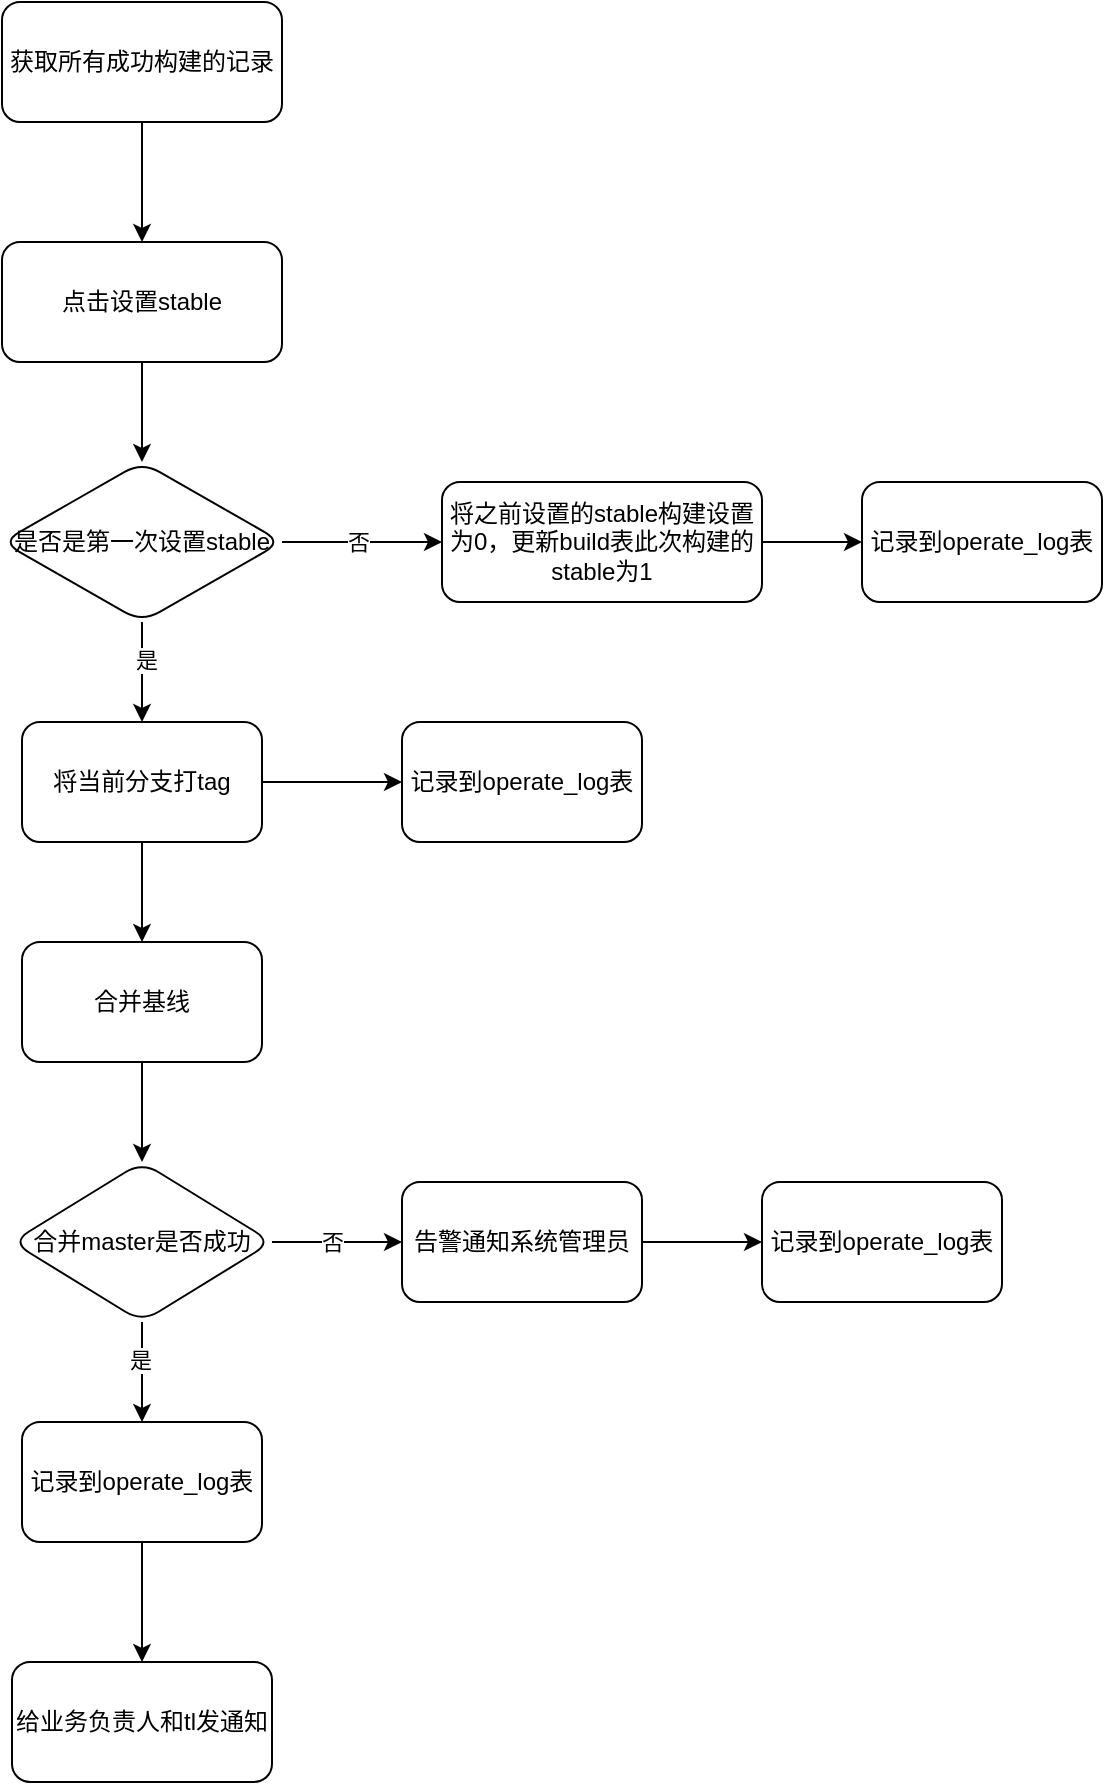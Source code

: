 <mxfile version="22.1.9" type="github">
  <diagram name="第 1 页" id="67K8c02Mb7CR_brThZ4o">
    <mxGraphModel dx="867" dy="551" grid="1" gridSize="10" guides="1" tooltips="1" connect="1" arrows="1" fold="1" page="1" pageScale="1" pageWidth="827" pageHeight="1169" math="0" shadow="0">
      <root>
        <mxCell id="0" />
        <mxCell id="1" parent="0" />
        <mxCell id="hhd8s7zhzYB81NyCpZZc-3" value="" style="edgeStyle=orthogonalEdgeStyle;rounded=0;orthogonalLoop=1;jettySize=auto;html=1;" edge="1" parent="1" source="hhd8s7zhzYB81NyCpZZc-1" target="hhd8s7zhzYB81NyCpZZc-2">
          <mxGeometry relative="1" as="geometry" />
        </mxCell>
        <mxCell id="hhd8s7zhzYB81NyCpZZc-1" value="获取所有成功构建的记录" style="rounded=1;whiteSpace=wrap;html=1;" vertex="1" parent="1">
          <mxGeometry x="200" y="40" width="140" height="60" as="geometry" />
        </mxCell>
        <mxCell id="hhd8s7zhzYB81NyCpZZc-5" value="" style="edgeStyle=orthogonalEdgeStyle;rounded=0;orthogonalLoop=1;jettySize=auto;html=1;" edge="1" parent="1" source="hhd8s7zhzYB81NyCpZZc-2" target="hhd8s7zhzYB81NyCpZZc-4">
          <mxGeometry relative="1" as="geometry" />
        </mxCell>
        <mxCell id="hhd8s7zhzYB81NyCpZZc-2" value="点击设置stable" style="whiteSpace=wrap;html=1;rounded=1;" vertex="1" parent="1">
          <mxGeometry x="200" y="160" width="140" height="60" as="geometry" />
        </mxCell>
        <mxCell id="hhd8s7zhzYB81NyCpZZc-11" value="" style="edgeStyle=orthogonalEdgeStyle;rounded=0;orthogonalLoop=1;jettySize=auto;html=1;" edge="1" parent="1" source="hhd8s7zhzYB81NyCpZZc-4" target="hhd8s7zhzYB81NyCpZZc-10">
          <mxGeometry relative="1" as="geometry" />
        </mxCell>
        <mxCell id="hhd8s7zhzYB81NyCpZZc-14" value="否" style="edgeLabel;html=1;align=center;verticalAlign=middle;resizable=0;points=[];" vertex="1" connectable="0" parent="hhd8s7zhzYB81NyCpZZc-11">
          <mxGeometry x="-0.067" relative="1" as="geometry">
            <mxPoint as="offset" />
          </mxGeometry>
        </mxCell>
        <mxCell id="hhd8s7zhzYB81NyCpZZc-30" value="" style="edgeStyle=orthogonalEdgeStyle;rounded=0;orthogonalLoop=1;jettySize=auto;html=1;" edge="1" parent="1" source="hhd8s7zhzYB81NyCpZZc-4" target="hhd8s7zhzYB81NyCpZZc-29">
          <mxGeometry relative="1" as="geometry" />
        </mxCell>
        <mxCell id="hhd8s7zhzYB81NyCpZZc-31" value="是" style="edgeLabel;html=1;align=center;verticalAlign=middle;resizable=0;points=[];" vertex="1" connectable="0" parent="hhd8s7zhzYB81NyCpZZc-30">
          <mxGeometry x="-0.273" y="2" relative="1" as="geometry">
            <mxPoint y="1" as="offset" />
          </mxGeometry>
        </mxCell>
        <mxCell id="hhd8s7zhzYB81NyCpZZc-4" value="是否是第一次设置stable" style="rhombus;whiteSpace=wrap;html=1;rounded=1;" vertex="1" parent="1">
          <mxGeometry x="200" y="270" width="140" height="80" as="geometry" />
        </mxCell>
        <mxCell id="hhd8s7zhzYB81NyCpZZc-16" value="" style="edgeStyle=orthogonalEdgeStyle;rounded=0;orthogonalLoop=1;jettySize=auto;html=1;" edge="1" parent="1" source="hhd8s7zhzYB81NyCpZZc-6" target="hhd8s7zhzYB81NyCpZZc-15">
          <mxGeometry relative="1" as="geometry" />
        </mxCell>
        <mxCell id="hhd8s7zhzYB81NyCpZZc-6" value="合并基线" style="whiteSpace=wrap;html=1;rounded=1;" vertex="1" parent="1">
          <mxGeometry x="210" y="510" width="120" height="60" as="geometry" />
        </mxCell>
        <mxCell id="hhd8s7zhzYB81NyCpZZc-39" value="" style="edgeStyle=orthogonalEdgeStyle;rounded=0;orthogonalLoop=1;jettySize=auto;html=1;" edge="1" parent="1" source="hhd8s7zhzYB81NyCpZZc-10" target="hhd8s7zhzYB81NyCpZZc-38">
          <mxGeometry relative="1" as="geometry" />
        </mxCell>
        <mxCell id="hhd8s7zhzYB81NyCpZZc-10" value="将之前设置的stable构建设置为0，更新build表此次构建的stable为1" style="whiteSpace=wrap;html=1;rounded=1;" vertex="1" parent="1">
          <mxGeometry x="420" y="280" width="160" height="60" as="geometry" />
        </mxCell>
        <mxCell id="hhd8s7zhzYB81NyCpZZc-41" value="" style="edgeStyle=orthogonalEdgeStyle;rounded=0;orthogonalLoop=1;jettySize=auto;html=1;" edge="1" parent="1" source="hhd8s7zhzYB81NyCpZZc-12" target="hhd8s7zhzYB81NyCpZZc-40">
          <mxGeometry relative="1" as="geometry" />
        </mxCell>
        <mxCell id="hhd8s7zhzYB81NyCpZZc-12" value="记录到operate_log表" style="whiteSpace=wrap;html=1;rounded=1;" vertex="1" parent="1">
          <mxGeometry x="210" y="750" width="120" height="60" as="geometry" />
        </mxCell>
        <mxCell id="hhd8s7zhzYB81NyCpZZc-18" value="" style="edgeStyle=orthogonalEdgeStyle;rounded=0;orthogonalLoop=1;jettySize=auto;html=1;" edge="1" parent="1" source="hhd8s7zhzYB81NyCpZZc-15" target="hhd8s7zhzYB81NyCpZZc-12">
          <mxGeometry relative="1" as="geometry" />
        </mxCell>
        <mxCell id="hhd8s7zhzYB81NyCpZZc-25" value="是" style="edgeLabel;html=1;align=center;verticalAlign=middle;resizable=0;points=[];" vertex="1" connectable="0" parent="hhd8s7zhzYB81NyCpZZc-18">
          <mxGeometry x="-0.24" y="-1" relative="1" as="geometry">
            <mxPoint as="offset" />
          </mxGeometry>
        </mxCell>
        <mxCell id="hhd8s7zhzYB81NyCpZZc-20" value="" style="edgeStyle=orthogonalEdgeStyle;rounded=0;orthogonalLoop=1;jettySize=auto;html=1;" edge="1" parent="1" source="hhd8s7zhzYB81NyCpZZc-15" target="hhd8s7zhzYB81NyCpZZc-19">
          <mxGeometry relative="1" as="geometry" />
        </mxCell>
        <mxCell id="hhd8s7zhzYB81NyCpZZc-21" value="否" style="edgeLabel;html=1;align=center;verticalAlign=middle;resizable=0;points=[];" vertex="1" connectable="0" parent="hhd8s7zhzYB81NyCpZZc-20">
          <mxGeometry x="-0.082" relative="1" as="geometry">
            <mxPoint as="offset" />
          </mxGeometry>
        </mxCell>
        <mxCell id="hhd8s7zhzYB81NyCpZZc-15" value="合并master是否成功" style="rhombus;whiteSpace=wrap;html=1;rounded=1;" vertex="1" parent="1">
          <mxGeometry x="205" y="620" width="130" height="80" as="geometry" />
        </mxCell>
        <mxCell id="hhd8s7zhzYB81NyCpZZc-44" value="" style="edgeStyle=orthogonalEdgeStyle;rounded=0;orthogonalLoop=1;jettySize=auto;html=1;" edge="1" parent="1" source="hhd8s7zhzYB81NyCpZZc-19" target="hhd8s7zhzYB81NyCpZZc-42">
          <mxGeometry relative="1" as="geometry" />
        </mxCell>
        <mxCell id="hhd8s7zhzYB81NyCpZZc-19" value="告警通知系统管理员" style="whiteSpace=wrap;html=1;rounded=1;" vertex="1" parent="1">
          <mxGeometry x="400" y="630" width="120" height="60" as="geometry" />
        </mxCell>
        <mxCell id="hhd8s7zhzYB81NyCpZZc-32" value="" style="edgeStyle=orthogonalEdgeStyle;rounded=0;orthogonalLoop=1;jettySize=auto;html=1;" edge="1" parent="1" source="hhd8s7zhzYB81NyCpZZc-29" target="hhd8s7zhzYB81NyCpZZc-6">
          <mxGeometry relative="1" as="geometry" />
        </mxCell>
        <mxCell id="hhd8s7zhzYB81NyCpZZc-34" value="" style="edgeStyle=orthogonalEdgeStyle;rounded=0;orthogonalLoop=1;jettySize=auto;html=1;" edge="1" parent="1" source="hhd8s7zhzYB81NyCpZZc-29" target="hhd8s7zhzYB81NyCpZZc-33">
          <mxGeometry relative="1" as="geometry" />
        </mxCell>
        <mxCell id="hhd8s7zhzYB81NyCpZZc-29" value="将当前分支打tag" style="whiteSpace=wrap;html=1;rounded=1;" vertex="1" parent="1">
          <mxGeometry x="210" y="400" width="120" height="60" as="geometry" />
        </mxCell>
        <mxCell id="hhd8s7zhzYB81NyCpZZc-33" value="记录到operate_log表" style="whiteSpace=wrap;html=1;rounded=1;" vertex="1" parent="1">
          <mxGeometry x="400" y="400" width="120" height="60" as="geometry" />
        </mxCell>
        <mxCell id="hhd8s7zhzYB81NyCpZZc-38" value="记录到operate_log表" style="whiteSpace=wrap;html=1;rounded=1;" vertex="1" parent="1">
          <mxGeometry x="630" y="280" width="120" height="60" as="geometry" />
        </mxCell>
        <mxCell id="hhd8s7zhzYB81NyCpZZc-40" value="给业务负责人和tl发通知" style="whiteSpace=wrap;html=1;rounded=1;" vertex="1" parent="1">
          <mxGeometry x="205" y="870" width="130" height="60" as="geometry" />
        </mxCell>
        <mxCell id="hhd8s7zhzYB81NyCpZZc-42" value="记录到operate_log表" style="whiteSpace=wrap;html=1;rounded=1;" vertex="1" parent="1">
          <mxGeometry x="580" y="630" width="120" height="60" as="geometry" />
        </mxCell>
      </root>
    </mxGraphModel>
  </diagram>
</mxfile>
